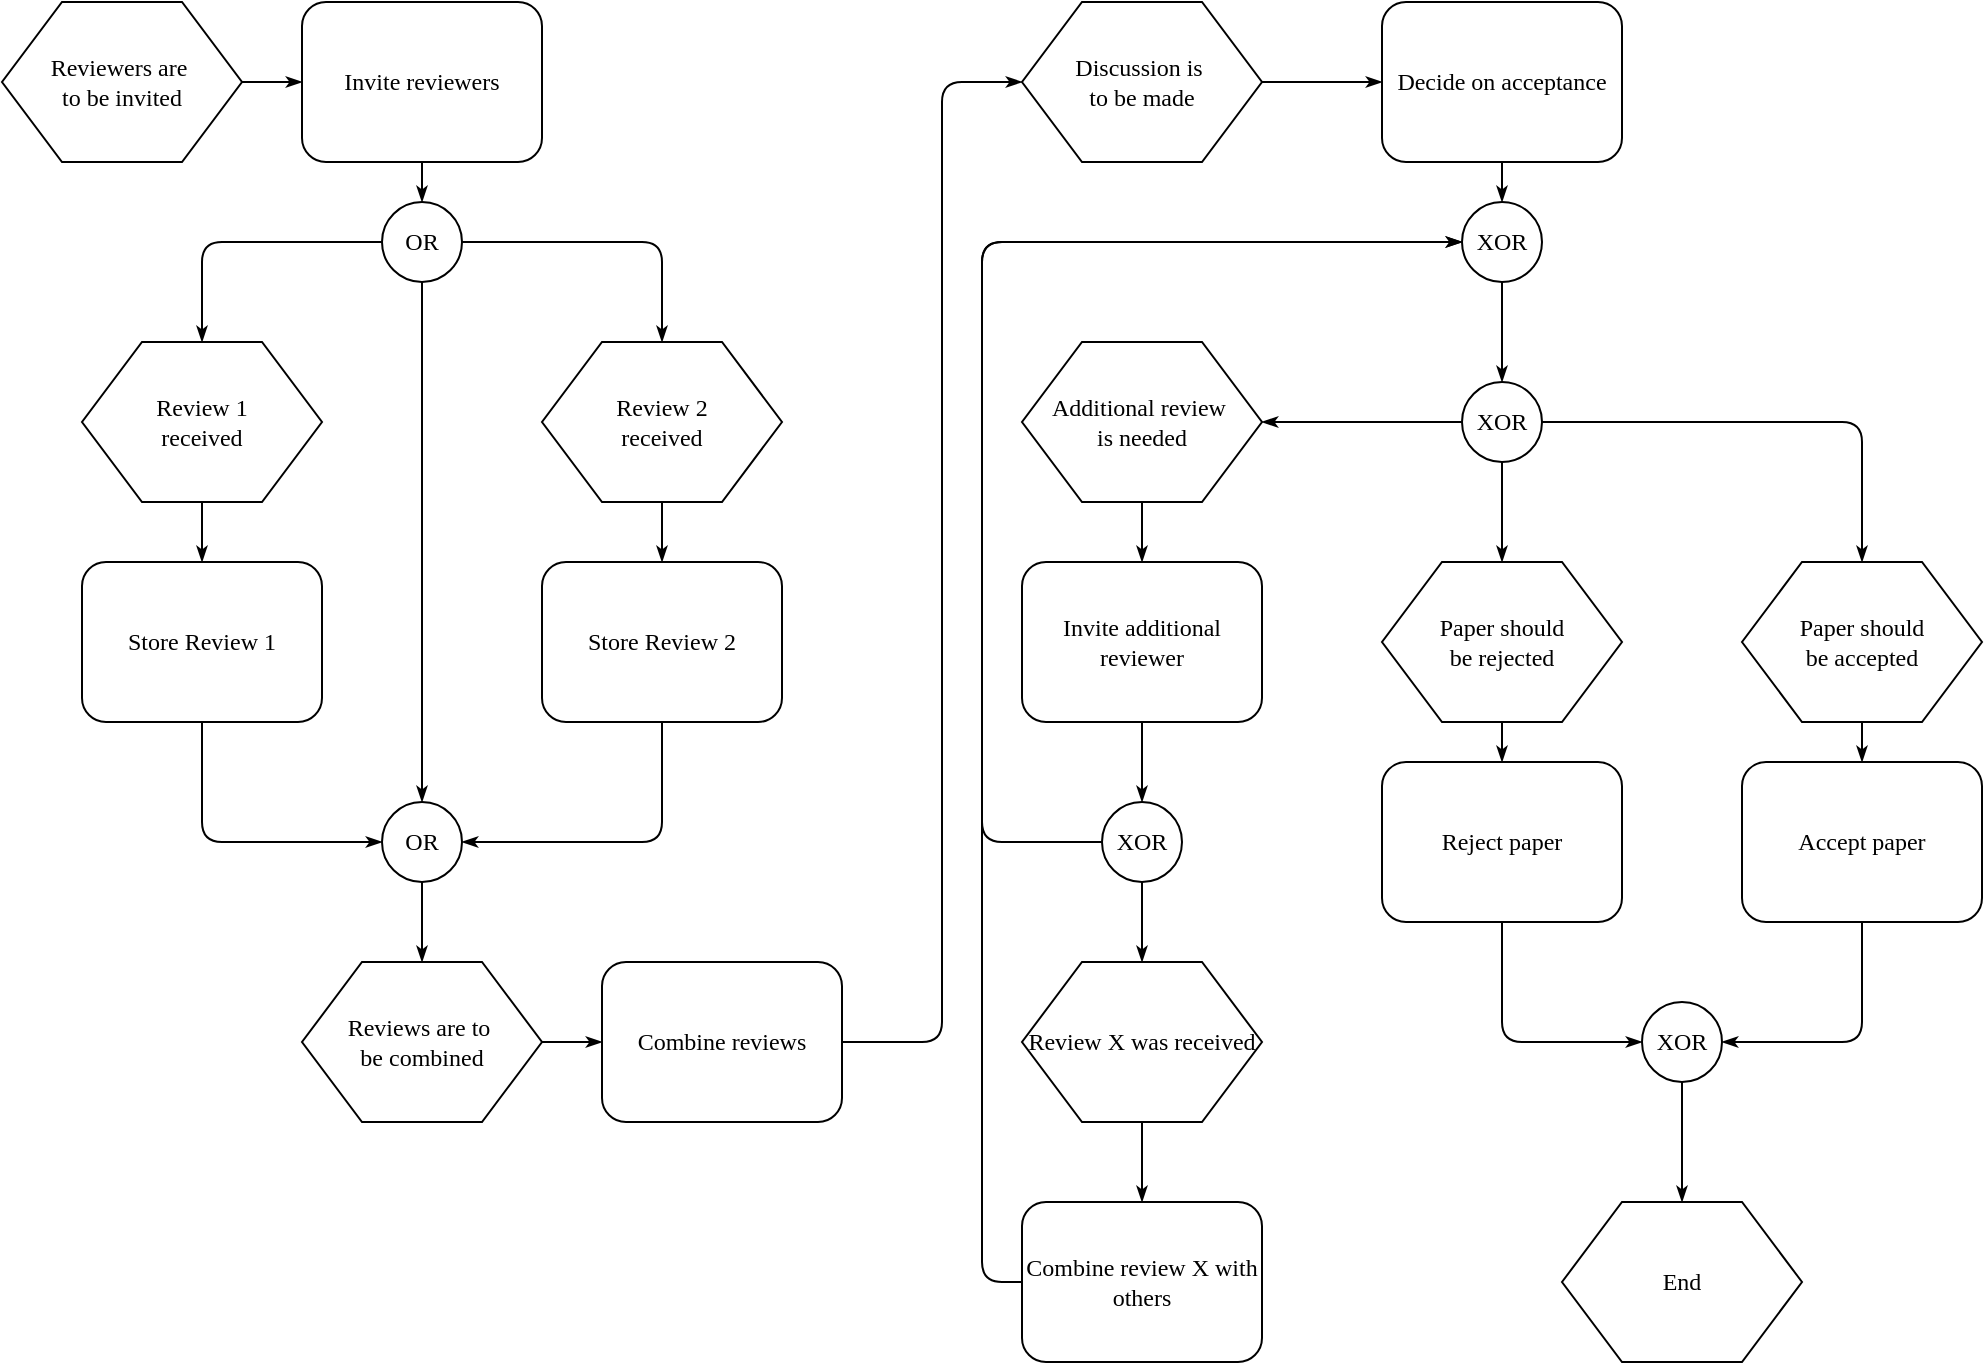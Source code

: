 <mxfile version="12.9.5" type="github" pages="4">
  <diagram name="Page-1" id="8ce9d11a-91a2-4d17-14d8-a56ed91bf033">
    <mxGraphModel dx="1182" dy="732" grid="1" gridSize="10" guides="1" tooltips="1" connect="1" arrows="1" fold="1" page="1" pageScale="1" pageWidth="1100" pageHeight="850" background="#ffffff" math="0" shadow="0">
      <root>
        <mxCell id="0" />
        <mxCell id="1" parent="0" />
        <mxCell id="17ea667e15c223fc-28" style="edgeStyle=orthogonalEdgeStyle;rounded=1;html=1;labelBackgroundColor=none;startArrow=none;startFill=0;startSize=5;endArrow=classicThin;endFill=1;endSize=5;jettySize=auto;orthogonalLoop=1;strokeWidth=1;fontFamily=Verdana;fontSize=8" parent="1" source="17ea667e15c223fc-1" target="17ea667e15c223fc-2" edge="1">
          <mxGeometry relative="1" as="geometry" />
        </mxCell>
        <mxCell id="17ea667e15c223fc-1" value="Reviewers are&amp;nbsp;&lt;div&gt;to&amp;nbsp;&lt;span&gt;be invited&lt;/span&gt;&lt;/div&gt;" style="shape=hexagon;perimeter=hexagonPerimeter;whiteSpace=wrap;html=1;rounded=0;shadow=0;labelBackgroundColor=none;strokeWidth=1;fontFamily=Verdana;fontSize=12;align=center;" parent="1" vertex="1">
          <mxGeometry x="30" y="60" width="120" height="80" as="geometry" />
        </mxCell>
        <mxCell id="17ea667e15c223fc-29" style="edgeStyle=orthogonalEdgeStyle;rounded=1;html=1;labelBackgroundColor=none;startArrow=none;startFill=0;startSize=5;endArrow=classicThin;endFill=1;endSize=5;jettySize=auto;orthogonalLoop=1;strokeWidth=1;fontFamily=Verdana;fontSize=8" parent="1" source="17ea667e15c223fc-2" target="17ea667e15c223fc-3" edge="1">
          <mxGeometry relative="1" as="geometry" />
        </mxCell>
        <mxCell id="17ea667e15c223fc-2" value="Invite reviewers" style="rounded=1;whiteSpace=wrap;html=1;shadow=0;labelBackgroundColor=none;strokeWidth=1;fontFamily=Verdana;fontSize=12;align=center;" parent="1" vertex="1">
          <mxGeometry x="180" y="60" width="120" height="80" as="geometry" />
        </mxCell>
        <mxCell id="17ea667e15c223fc-30" style="edgeStyle=orthogonalEdgeStyle;rounded=1;html=1;labelBackgroundColor=none;startArrow=none;startFill=0;startSize=5;endArrow=classicThin;endFill=1;endSize=5;jettySize=auto;orthogonalLoop=1;strokeWidth=1;fontFamily=Verdana;fontSize=8" parent="1" source="17ea667e15c223fc-3" target="17ea667e15c223fc-5" edge="1">
          <mxGeometry relative="1" as="geometry" />
        </mxCell>
        <mxCell id="17ea667e15c223fc-31" style="edgeStyle=orthogonalEdgeStyle;rounded=1;html=1;labelBackgroundColor=none;startArrow=none;startFill=0;startSize=5;endArrow=classicThin;endFill=1;endSize=5;jettySize=auto;orthogonalLoop=1;strokeWidth=1;fontFamily=Verdana;fontSize=8" parent="1" source="17ea667e15c223fc-3" target="17ea667e15c223fc-4" edge="1">
          <mxGeometry relative="1" as="geometry" />
        </mxCell>
        <mxCell id="17ea667e15c223fc-60" style="edgeStyle=orthogonalEdgeStyle;rounded=1;html=1;labelBackgroundColor=none;startArrow=none;startFill=0;startSize=5;endArrow=classicThin;endFill=1;endSize=5;jettySize=auto;orthogonalLoop=1;strokeWidth=1;fontFamily=Verdana;fontSize=12" parent="1" source="17ea667e15c223fc-3" target="17ea667e15c223fc-10" edge="1">
          <mxGeometry relative="1" as="geometry" />
        </mxCell>
        <mxCell id="17ea667e15c223fc-3" value="OR" style="ellipse;whiteSpace=wrap;html=1;rounded=1;shadow=0;labelBackgroundColor=none;strokeWidth=1;fontFamily=Verdana;fontSize=12;align=center;" parent="1" vertex="1">
          <mxGeometry x="220" y="160" width="40" height="40" as="geometry" />
        </mxCell>
        <mxCell id="17ea667e15c223fc-39" style="edgeStyle=orthogonalEdgeStyle;rounded=1;html=1;labelBackgroundColor=none;startArrow=none;startFill=0;startSize=5;endArrow=classicThin;endFill=1;endSize=5;jettySize=auto;orthogonalLoop=1;strokeWidth=1;fontFamily=Verdana;fontSize=8" parent="1" source="17ea667e15c223fc-4" target="17ea667e15c223fc-7" edge="1">
          <mxGeometry relative="1" as="geometry" />
        </mxCell>
        <mxCell id="17ea667e15c223fc-4" value="Review 1&lt;div&gt;received&lt;/div&gt;" style="shape=hexagon;perimeter=hexagonPerimeter;whiteSpace=wrap;html=1;rounded=0;shadow=0;labelBackgroundColor=none;strokeWidth=1;fontFamily=Verdana;fontSize=12;align=center;" parent="1" vertex="1">
          <mxGeometry x="70" y="230" width="120" height="80" as="geometry" />
        </mxCell>
        <mxCell id="17ea667e15c223fc-36" style="edgeStyle=orthogonalEdgeStyle;rounded=1;html=1;labelBackgroundColor=none;startArrow=none;startFill=0;startSize=5;endArrow=classicThin;endFill=1;endSize=5;jettySize=auto;orthogonalLoop=1;strokeWidth=1;fontFamily=Verdana;fontSize=8" parent="1" source="17ea667e15c223fc-5" target="17ea667e15c223fc-8" edge="1">
          <mxGeometry relative="1" as="geometry" />
        </mxCell>
        <mxCell id="17ea667e15c223fc-5" value="Review 2&lt;div&gt;received&lt;/div&gt;" style="shape=hexagon;perimeter=hexagonPerimeter;whiteSpace=wrap;html=1;rounded=0;shadow=0;labelBackgroundColor=none;strokeWidth=1;fontFamily=Verdana;fontSize=12;align=center;" parent="1" vertex="1">
          <mxGeometry x="300" y="230" width="120" height="80" as="geometry" />
        </mxCell>
        <mxCell id="17ea667e15c223fc-38" style="edgeStyle=orthogonalEdgeStyle;rounded=1;html=1;labelBackgroundColor=none;startArrow=none;startFill=0;startSize=5;endArrow=classicThin;endFill=1;endSize=5;jettySize=auto;orthogonalLoop=1;strokeWidth=1;fontFamily=Verdana;fontSize=8" parent="1" source="17ea667e15c223fc-7" target="17ea667e15c223fc-10" edge="1">
          <mxGeometry relative="1" as="geometry">
            <Array as="points">
              <mxPoint x="130" y="480" />
            </Array>
          </mxGeometry>
        </mxCell>
        <mxCell id="17ea667e15c223fc-7" value="Store Review 1" style="rounded=1;whiteSpace=wrap;html=1;shadow=0;labelBackgroundColor=none;strokeWidth=1;fontFamily=Verdana;fontSize=12;align=center;" parent="1" vertex="1">
          <mxGeometry x="70" y="340" width="120" height="80" as="geometry" />
        </mxCell>
        <mxCell id="17ea667e15c223fc-37" style="edgeStyle=orthogonalEdgeStyle;rounded=1;html=1;labelBackgroundColor=none;startArrow=none;startFill=0;startSize=5;endArrow=classicThin;endFill=1;endSize=5;jettySize=auto;orthogonalLoop=1;strokeWidth=1;fontFamily=Verdana;fontSize=8" parent="1" source="17ea667e15c223fc-8" target="17ea667e15c223fc-10" edge="1">
          <mxGeometry relative="1" as="geometry">
            <Array as="points">
              <mxPoint x="360" y="480" />
            </Array>
          </mxGeometry>
        </mxCell>
        <mxCell id="17ea667e15c223fc-8" value="Store Review 2" style="rounded=1;whiteSpace=wrap;html=1;shadow=0;labelBackgroundColor=none;strokeWidth=1;fontFamily=Verdana;fontSize=12;align=center;" parent="1" vertex="1">
          <mxGeometry x="300" y="340" width="120" height="80" as="geometry" />
        </mxCell>
        <mxCell id="17ea667e15c223fc-40" style="edgeStyle=orthogonalEdgeStyle;rounded=1;html=1;labelBackgroundColor=none;startArrow=none;startFill=0;startSize=5;endArrow=classicThin;endFill=1;endSize=5;jettySize=auto;orthogonalLoop=1;strokeWidth=1;fontFamily=Verdana;fontSize=8" parent="1" source="17ea667e15c223fc-10" target="17ea667e15c223fc-11" edge="1">
          <mxGeometry relative="1" as="geometry" />
        </mxCell>
        <mxCell id="17ea667e15c223fc-10" value="OR" style="ellipse;whiteSpace=wrap;html=1;rounded=1;shadow=0;labelBackgroundColor=none;strokeWidth=1;fontFamily=Verdana;fontSize=12;align=center;" parent="1" vertex="1">
          <mxGeometry x="220" y="460" width="40" height="40" as="geometry" />
        </mxCell>
        <mxCell id="17ea667e15c223fc-41" style="edgeStyle=orthogonalEdgeStyle;rounded=1;html=1;labelBackgroundColor=none;startArrow=none;startFill=0;startSize=5;endArrow=classicThin;endFill=1;endSize=5;jettySize=auto;orthogonalLoop=1;strokeWidth=1;fontFamily=Verdana;fontSize=8" parent="1" source="17ea667e15c223fc-11" target="17ea667e15c223fc-12" edge="1">
          <mxGeometry relative="1" as="geometry" />
        </mxCell>
        <mxCell id="17ea667e15c223fc-11" value="Reviews are to&amp;nbsp;&lt;div&gt;be combined&lt;/div&gt;" style="shape=hexagon;perimeter=hexagonPerimeter;whiteSpace=wrap;html=1;rounded=0;shadow=0;labelBackgroundColor=none;strokeWidth=1;fontFamily=Verdana;fontSize=12;align=center;" parent="1" vertex="1">
          <mxGeometry x="180" y="540" width="120" height="80" as="geometry" />
        </mxCell>
        <mxCell id="17ea667e15c223fc-42" style="edgeStyle=orthogonalEdgeStyle;rounded=1;html=1;labelBackgroundColor=none;startArrow=none;startFill=0;startSize=5;endArrow=classicThin;endFill=1;endSize=5;jettySize=auto;orthogonalLoop=1;strokeWidth=1;fontFamily=Verdana;fontSize=8" parent="1" source="17ea667e15c223fc-12" target="17ea667e15c223fc-13" edge="1">
          <mxGeometry relative="1" as="geometry">
            <Array as="points">
              <mxPoint x="500" y="580" />
              <mxPoint x="500" y="100" />
            </Array>
          </mxGeometry>
        </mxCell>
        <mxCell id="17ea667e15c223fc-12" value="Combine reviews" style="rounded=1;whiteSpace=wrap;html=1;shadow=0;labelBackgroundColor=none;strokeWidth=1;fontFamily=Verdana;fontSize=12;align=center;" parent="1" vertex="1">
          <mxGeometry x="330" y="540" width="120" height="80" as="geometry" />
        </mxCell>
        <mxCell id="17ea667e15c223fc-43" style="edgeStyle=orthogonalEdgeStyle;rounded=1;html=1;labelBackgroundColor=none;startArrow=none;startFill=0;startSize=5;endArrow=classicThin;endFill=1;endSize=5;jettySize=auto;orthogonalLoop=1;strokeWidth=1;fontFamily=Verdana;fontSize=8" parent="1" source="17ea667e15c223fc-13" target="17ea667e15c223fc-14" edge="1">
          <mxGeometry relative="1" as="geometry" />
        </mxCell>
        <mxCell id="17ea667e15c223fc-13" value="Discussion is&amp;nbsp;&lt;div&gt;to be made&lt;/div&gt;" style="shape=hexagon;perimeter=hexagonPerimeter;whiteSpace=wrap;html=1;rounded=0;shadow=0;labelBackgroundColor=none;strokeWidth=1;fontFamily=Verdana;fontSize=12;align=center;" parent="1" vertex="1">
          <mxGeometry x="540" y="60" width="120" height="80" as="geometry" />
        </mxCell>
        <mxCell id="17ea667e15c223fc-44" style="edgeStyle=orthogonalEdgeStyle;rounded=1;html=1;labelBackgroundColor=none;startArrow=none;startFill=0;startSize=5;endArrow=classicThin;endFill=1;endSize=5;jettySize=auto;orthogonalLoop=1;strokeWidth=1;fontFamily=Verdana;fontSize=8" parent="1" source="17ea667e15c223fc-14" target="17ea667e15c223fc-15" edge="1">
          <mxGeometry relative="1" as="geometry" />
        </mxCell>
        <mxCell id="17ea667e15c223fc-14" value="Decide on acceptance" style="rounded=1;whiteSpace=wrap;html=1;shadow=0;labelBackgroundColor=none;strokeWidth=1;fontFamily=Verdana;fontSize=12;align=center;" parent="1" vertex="1">
          <mxGeometry x="720" y="60" width="120" height="80" as="geometry" />
        </mxCell>
        <mxCell id="17ea667e15c223fc-45" style="edgeStyle=orthogonalEdgeStyle;rounded=1;html=1;labelBackgroundColor=none;startArrow=none;startFill=0;startSize=5;endArrow=classicThin;endFill=1;endSize=5;jettySize=auto;orthogonalLoop=1;strokeColor=#000000;strokeWidth=1;fontFamily=Verdana;fontSize=8;fontColor=#000000;" parent="1" source="17ea667e15c223fc-15" target="17ea667e15c223fc-17" edge="1">
          <mxGeometry relative="1" as="geometry" />
        </mxCell>
        <mxCell id="17ea667e15c223fc-15" value="XOR" style="ellipse;whiteSpace=wrap;html=1;rounded=1;shadow=0;labelBackgroundColor=none;strokeWidth=1;fontFamily=Verdana;fontSize=12;align=center;" parent="1" vertex="1">
          <mxGeometry x="760" y="160" width="40" height="40" as="geometry" />
        </mxCell>
        <mxCell id="17ea667e15c223fc-54" style="edgeStyle=orthogonalEdgeStyle;rounded=1;html=1;labelBackgroundColor=none;startArrow=none;startFill=0;startSize=5;endArrow=classicThin;endFill=1;endSize=5;jettySize=auto;orthogonalLoop=1;strokeWidth=1;fontFamily=Verdana;fontSize=8" parent="1" source="17ea667e15c223fc-16" target="17ea667e15c223fc-18" edge="1">
          <mxGeometry relative="1" as="geometry" />
        </mxCell>
        <mxCell id="17ea667e15c223fc-16" value="Additional review&amp;nbsp;&lt;div&gt;is needed&lt;/div&gt;" style="shape=hexagon;perimeter=hexagonPerimeter;whiteSpace=wrap;html=1;rounded=0;shadow=0;labelBackgroundColor=none;strokeWidth=1;fontFamily=Verdana;fontSize=12;align=center;" parent="1" vertex="1">
          <mxGeometry x="540" y="230" width="120" height="80" as="geometry" />
        </mxCell>
        <mxCell id="17ea667e15c223fc-46" style="edgeStyle=orthogonalEdgeStyle;rounded=1;html=1;labelBackgroundColor=none;startArrow=none;startFill=0;startSize=5;endArrow=classicThin;endFill=1;endSize=5;jettySize=auto;orthogonalLoop=1;strokeColor=#000000;strokeWidth=1;fontFamily=Verdana;fontSize=8;fontColor=#000000;" parent="1" source="17ea667e15c223fc-17" target="17ea667e15c223fc-19" edge="1">
          <mxGeometry relative="1" as="geometry" />
        </mxCell>
        <mxCell id="17ea667e15c223fc-49" style="edgeStyle=orthogonalEdgeStyle;rounded=1;html=1;labelBackgroundColor=none;startArrow=none;startFill=0;startSize=5;endArrow=classicThin;endFill=1;endSize=5;jettySize=auto;orthogonalLoop=1;strokeColor=#000000;strokeWidth=1;fontFamily=Verdana;fontSize=8;fontColor=#000000;" parent="1" source="17ea667e15c223fc-17" target="17ea667e15c223fc-20" edge="1">
          <mxGeometry relative="1" as="geometry" />
        </mxCell>
        <mxCell id="17ea667e15c223fc-53" style="edgeStyle=orthogonalEdgeStyle;rounded=1;html=1;labelBackgroundColor=none;startArrow=none;startFill=0;startSize=5;endArrow=classicThin;endFill=1;endSize=5;jettySize=auto;orthogonalLoop=1;strokeColor=#000000;strokeWidth=1;fontFamily=Verdana;fontSize=8;fontColor=#000000;" parent="1" source="17ea667e15c223fc-17" target="17ea667e15c223fc-16" edge="1">
          <mxGeometry relative="1" as="geometry" />
        </mxCell>
        <mxCell id="17ea667e15c223fc-17" value="XOR" style="ellipse;whiteSpace=wrap;html=1;rounded=1;shadow=0;labelBackgroundColor=none;strokeWidth=1;fontFamily=Verdana;fontSize=12;align=center;" parent="1" vertex="1">
          <mxGeometry x="760" y="250" width="40" height="40" as="geometry" />
        </mxCell>
        <mxCell id="17ea667e15c223fc-55" style="edgeStyle=orthogonalEdgeStyle;rounded=1;html=1;labelBackgroundColor=none;startArrow=none;startFill=0;startSize=5;endArrow=classicThin;endFill=1;endSize=5;jettySize=auto;orthogonalLoop=1;strokeWidth=1;fontFamily=Verdana;fontSize=8" parent="1" source="17ea667e15c223fc-18" target="17ea667e15c223fc-21" edge="1">
          <mxGeometry relative="1" as="geometry" />
        </mxCell>
        <mxCell id="17ea667e15c223fc-18" value="Invite additional reviewer" style="rounded=1;whiteSpace=wrap;html=1;shadow=0;labelBackgroundColor=none;strokeWidth=1;fontFamily=Verdana;fontSize=12;align=center;" parent="1" vertex="1">
          <mxGeometry x="540" y="340" width="120" height="80" as="geometry" />
        </mxCell>
        <mxCell id="17ea667e15c223fc-47" style="edgeStyle=orthogonalEdgeStyle;rounded=1;html=1;labelBackgroundColor=none;startArrow=none;startFill=0;startSize=5;endArrow=classicThin;endFill=1;endSize=5;jettySize=auto;orthogonalLoop=1;strokeWidth=1;fontFamily=Verdana;fontSize=8" parent="1" source="17ea667e15c223fc-19" target="17ea667e15c223fc-22" edge="1">
          <mxGeometry relative="1" as="geometry" />
        </mxCell>
        <mxCell id="17ea667e15c223fc-19" value="Paper should&lt;div&gt;be rejected&lt;/div&gt;" style="shape=hexagon;perimeter=hexagonPerimeter;whiteSpace=wrap;html=1;rounded=0;shadow=0;labelBackgroundColor=none;strokeWidth=1;fontFamily=Verdana;fontSize=12;align=center;" parent="1" vertex="1">
          <mxGeometry x="720" y="340" width="120" height="80" as="geometry" />
        </mxCell>
        <mxCell id="17ea667e15c223fc-50" style="edgeStyle=orthogonalEdgeStyle;rounded=1;html=1;labelBackgroundColor=none;startArrow=none;startFill=0;startSize=5;endArrow=classicThin;endFill=1;endSize=5;jettySize=auto;orthogonalLoop=1;strokeWidth=1;fontFamily=Verdana;fontSize=8" parent="1" source="17ea667e15c223fc-20" target="17ea667e15c223fc-23" edge="1">
          <mxGeometry relative="1" as="geometry" />
        </mxCell>
        <mxCell id="17ea667e15c223fc-20" value="Paper should&lt;div&gt;be accepted&lt;/div&gt;" style="shape=hexagon;perimeter=hexagonPerimeter;whiteSpace=wrap;html=1;rounded=0;shadow=0;labelBackgroundColor=none;strokeWidth=1;fontFamily=Verdana;fontSize=12;align=center;" parent="1" vertex="1">
          <mxGeometry x="900" y="340" width="120" height="80" as="geometry" />
        </mxCell>
        <mxCell id="17ea667e15c223fc-56" style="edgeStyle=orthogonalEdgeStyle;rounded=1;html=1;labelBackgroundColor=none;startArrow=none;startFill=0;startSize=5;endArrow=classicThin;endFill=1;endSize=5;jettySize=auto;orthogonalLoop=1;strokeWidth=1;fontFamily=Verdana;fontSize=8" parent="1" source="17ea667e15c223fc-21" target="17ea667e15c223fc-24" edge="1">
          <mxGeometry relative="1" as="geometry" />
        </mxCell>
        <mxCell id="17ea667e15c223fc-58" style="edgeStyle=orthogonalEdgeStyle;rounded=1;html=1;labelBackgroundColor=none;startArrow=none;startFill=0;startSize=5;endArrow=classicThin;endFill=1;endSize=5;jettySize=auto;orthogonalLoop=1;strokeWidth=1;fontFamily=Verdana;fontSize=8" parent="1" source="17ea667e15c223fc-21" target="17ea667e15c223fc-15" edge="1">
          <mxGeometry relative="1" as="geometry">
            <Array as="points">
              <mxPoint x="520" y="480" />
              <mxPoint x="520" y="180" />
            </Array>
          </mxGeometry>
        </mxCell>
        <mxCell id="17ea667e15c223fc-21" value="XOR" style="ellipse;whiteSpace=wrap;html=1;rounded=1;shadow=0;labelBackgroundColor=none;strokeWidth=1;fontFamily=Verdana;fontSize=12;align=center;" parent="1" vertex="1">
          <mxGeometry x="580" y="460" width="40" height="40" as="geometry" />
        </mxCell>
        <mxCell id="17ea667e15c223fc-48" style="edgeStyle=orthogonalEdgeStyle;rounded=1;html=1;labelBackgroundColor=none;startArrow=none;startFill=0;startSize=5;endArrow=classicThin;endFill=1;endSize=5;jettySize=auto;orthogonalLoop=1;strokeWidth=1;fontFamily=Verdana;fontSize=8" parent="1" source="17ea667e15c223fc-22" target="17ea667e15c223fc-25" edge="1">
          <mxGeometry relative="1" as="geometry">
            <Array as="points">
              <mxPoint x="780" y="580" />
            </Array>
          </mxGeometry>
        </mxCell>
        <mxCell id="17ea667e15c223fc-22" value="Reject paper" style="rounded=1;whiteSpace=wrap;html=1;shadow=0;labelBackgroundColor=none;strokeWidth=1;fontFamily=Verdana;fontSize=12;align=center;" parent="1" vertex="1">
          <mxGeometry x="720" y="440" width="120" height="80" as="geometry" />
        </mxCell>
        <mxCell id="17ea667e15c223fc-51" style="edgeStyle=orthogonalEdgeStyle;rounded=1;html=1;labelBackgroundColor=none;startArrow=none;startFill=0;startSize=5;endArrow=classicThin;endFill=1;endSize=5;jettySize=auto;orthogonalLoop=1;strokeWidth=1;fontFamily=Verdana;fontSize=8" parent="1" source="17ea667e15c223fc-23" target="17ea667e15c223fc-25" edge="1">
          <mxGeometry relative="1" as="geometry">
            <Array as="points">
              <mxPoint x="960" y="580" />
            </Array>
          </mxGeometry>
        </mxCell>
        <mxCell id="17ea667e15c223fc-23" value="Accept paper" style="rounded=1;whiteSpace=wrap;html=1;shadow=0;labelBackgroundColor=none;strokeWidth=1;fontFamily=Verdana;fontSize=12;align=center;" parent="1" vertex="1">
          <mxGeometry x="900" y="440" width="120" height="80" as="geometry" />
        </mxCell>
        <mxCell id="17ea667e15c223fc-57" style="edgeStyle=orthogonalEdgeStyle;rounded=1;html=1;labelBackgroundColor=none;startArrow=none;startFill=0;startSize=5;endArrow=classicThin;endFill=1;endSize=5;jettySize=auto;orthogonalLoop=1;strokeWidth=1;fontFamily=Verdana;fontSize=8" parent="1" source="17ea667e15c223fc-24" target="17ea667e15c223fc-27" edge="1">
          <mxGeometry relative="1" as="geometry" />
        </mxCell>
        <mxCell id="17ea667e15c223fc-24" value="Review X was received" style="shape=hexagon;perimeter=hexagonPerimeter;whiteSpace=wrap;html=1;rounded=0;shadow=0;labelBackgroundColor=none;strokeWidth=1;fontFamily=Verdana;fontSize=12;align=center;" parent="1" vertex="1">
          <mxGeometry x="540" y="540" width="120" height="80" as="geometry" />
        </mxCell>
        <mxCell id="17ea667e15c223fc-52" style="edgeStyle=orthogonalEdgeStyle;rounded=1;html=1;labelBackgroundColor=none;startArrow=none;startFill=0;startSize=5;endArrow=classicThin;endFill=1;endSize=5;jettySize=auto;orthogonalLoop=1;strokeWidth=1;fontFamily=Verdana;fontSize=8" parent="1" source="17ea667e15c223fc-25" target="17ea667e15c223fc-26" edge="1">
          <mxGeometry relative="1" as="geometry" />
        </mxCell>
        <mxCell id="17ea667e15c223fc-25" value="XOR" style="ellipse;whiteSpace=wrap;html=1;rounded=1;shadow=0;labelBackgroundColor=none;strokeWidth=1;fontFamily=Verdana;fontSize=12;align=center;" parent="1" vertex="1">
          <mxGeometry x="850" y="560" width="40" height="40" as="geometry" />
        </mxCell>
        <mxCell id="17ea667e15c223fc-26" value="End" style="shape=hexagon;perimeter=hexagonPerimeter;whiteSpace=wrap;html=1;rounded=0;shadow=0;labelBackgroundColor=none;strokeWidth=1;fontFamily=Verdana;fontSize=12;align=center;" parent="1" vertex="1">
          <mxGeometry x="810" y="660" width="120" height="80" as="geometry" />
        </mxCell>
        <mxCell id="17ea667e15c223fc-59" style="edgeStyle=orthogonalEdgeStyle;rounded=1;html=1;labelBackgroundColor=none;startArrow=none;startFill=0;startSize=5;endArrow=classicThin;endFill=1;endSize=5;jettySize=auto;orthogonalLoop=1;sstrokeWidth=1;fontFamily=Verdana;fontSize=8" parent="1" source="17ea667e15c223fc-27" target="17ea667e15c223fc-15" edge="1">
          <mxGeometry relative="1" as="geometry">
            <Array as="points">
              <mxPoint x="520" y="700" />
              <mxPoint x="520" y="180" />
            </Array>
          </mxGeometry>
        </mxCell>
        <mxCell id="17ea667e15c223fc-27" value="Combine review X with others" style="rounded=1;whiteSpace=wrap;html=1;shadow=0;labelBackgroundColor=none;strokeWidth=1;fontFamily=Verdana;fontSize=12;align=center;" parent="1" vertex="1">
          <mxGeometry x="540" y="660" width="120" height="80" as="geometry" />
        </mxCell>
      </root>
    </mxGraphModel>
  </diagram>
  <diagram id="lkuw8HHNza4a4SRVX_0r" name="Page-2">
    <mxGraphModel dx="1182" dy="732" grid="1" gridSize="10" guides="1" tooltips="1" connect="1" arrows="1" fold="1" page="1" pageScale="1" pageWidth="850" pageHeight="1100" math="0" shadow="0">
      <root>
        <mxCell id="m643HSzrrC8pGd6CR_CI-0" />
        <mxCell id="m643HSzrrC8pGd6CR_CI-1" parent="m643HSzrrC8pGd6CR_CI-0" />
        <mxCell id="m643HSzrrC8pGd6CR_CI-7" style="edgeStyle=orthogonalEdgeStyle;rounded=0;orthogonalLoop=1;jettySize=auto;html=1;entryX=0.5;entryY=0;entryDx=0;entryDy=0;" parent="m643HSzrrC8pGd6CR_CI-1" source="m643HSzrrC8pGd6CR_CI-2" target="m643HSzrrC8pGd6CR_CI-5" edge="1">
          <mxGeometry relative="1" as="geometry" />
        </mxCell>
        <mxCell id="m643HSzrrC8pGd6CR_CI-2" value="开始" style="strokeWidth=2;html=1;shape=mxgraph.flowchart.start_1;whiteSpace=wrap;" parent="m643HSzrrC8pGd6CR_CI-1" vertex="1">
          <mxGeometry x="250" y="30" width="100" height="60" as="geometry" />
        </mxCell>
        <mxCell id="m643HSzrrC8pGd6CR_CI-9" style="edgeStyle=orthogonalEdgeStyle;rounded=0;orthogonalLoop=1;jettySize=auto;html=1;entryX=0;entryY=0.5;entryDx=0;entryDy=0;" parent="m643HSzrrC8pGd6CR_CI-1" source="m643HSzrrC8pGd6CR_CI-5" target="m643HSzrrC8pGd6CR_CI-8" edge="1">
          <mxGeometry relative="1" as="geometry" />
        </mxCell>
        <mxCell id="m643HSzrrC8pGd6CR_CI-18" style="edgeStyle=orthogonalEdgeStyle;rounded=0;orthogonalLoop=1;jettySize=auto;html=1;entryX=0.5;entryY=0;entryDx=0;entryDy=0;" parent="m643HSzrrC8pGd6CR_CI-1" source="m643HSzrrC8pGd6CR_CI-5" target="m643HSzrrC8pGd6CR_CI-10" edge="1">
          <mxGeometry relative="1" as="geometry" />
        </mxCell>
        <mxCell id="m643HSzrrC8pGd6CR_CI-5" value="1.编译" style="rounded=1;whiteSpace=wrap;html=1;absoluteArcSize=1;arcSize=14;strokeWidth=2;align=center;" parent="m643HSzrrC8pGd6CR_CI-1" vertex="1">
          <mxGeometry x="250" y="130" width="100" height="60" as="geometry" />
        </mxCell>
        <mxCell id="m643HSzrrC8pGd6CR_CI-8" value="可执行程序&lt;br&gt;库文件" style="shape=parallelogram;html=1;strokeWidth=2;perimeter=parallelogramPerimeter;whiteSpace=wrap;rounded=1;arcSize=12;size=0.23;align=center;" parent="m643HSzrrC8pGd6CR_CI-1" vertex="1">
          <mxGeometry x="430" y="130" width="100" height="60" as="geometry" />
        </mxCell>
        <mxCell id="m643HSzrrC8pGd6CR_CI-19" style="edgeStyle=orthogonalEdgeStyle;rounded=0;orthogonalLoop=1;jettySize=auto;html=1;" parent="m643HSzrrC8pGd6CR_CI-1" source="m643HSzrrC8pGd6CR_CI-10" target="m643HSzrrC8pGd6CR_CI-11" edge="1">
          <mxGeometry relative="1" as="geometry" />
        </mxCell>
        <mxCell id="m643HSzrrC8pGd6CR_CI-10" value="2.安装" style="rounded=1;whiteSpace=wrap;html=1;absoluteArcSize=1;arcSize=14;strokeWidth=2;align=center;" parent="m643HSzrrC8pGd6CR_CI-1" vertex="1">
          <mxGeometry x="250" y="220" width="100" height="60" as="geometry" />
        </mxCell>
        <mxCell id="m643HSzrrC8pGd6CR_CI-12" style="edgeStyle=orthogonalEdgeStyle;rounded=0;orthogonalLoop=1;jettySize=auto;html=1;entryX=0;entryY=0.5;entryDx=0;entryDy=0;" parent="m643HSzrrC8pGd6CR_CI-1" source="m643HSzrrC8pGd6CR_CI-11" target="m643HSzrrC8pGd6CR_CI-13" edge="1">
          <mxGeometry relative="1" as="geometry">
            <mxPoint x="380" y="340" as="targetPoint" />
          </mxGeometry>
        </mxCell>
        <mxCell id="m643HSzrrC8pGd6CR_CI-20" style="edgeStyle=orthogonalEdgeStyle;rounded=0;orthogonalLoop=1;jettySize=auto;html=1;exitX=0.5;exitY=1;exitDx=0;exitDy=0;entryX=0.5;entryY=0;entryDx=0;entryDy=0;" parent="m643HSzrrC8pGd6CR_CI-1" source="m643HSzrrC8pGd6CR_CI-11" target="m643HSzrrC8pGd6CR_CI-14" edge="1">
          <mxGeometry relative="1" as="geometry" />
        </mxCell>
        <mxCell id="m643HSzrrC8pGd6CR_CI-11" value="3.执行测试" style="rounded=1;whiteSpace=wrap;html=1;absoluteArcSize=1;arcSize=14;strokeWidth=2;align=center;" parent="m643HSzrrC8pGd6CR_CI-1" vertex="1">
          <mxGeometry x="250" y="310" width="100" height="60" as="geometry" />
        </mxCell>
        <mxCell id="m643HSzrrC8pGd6CR_CI-13" value="&amp;nbsp; &amp;nbsp; &amp;nbsp;log文件" style="shape=parallelogram;html=1;strokeWidth=2;perimeter=parallelogramPerimeter;whiteSpace=wrap;rounded=1;arcSize=12;size=0.23;align=left;" parent="m643HSzrrC8pGd6CR_CI-1" vertex="1">
          <mxGeometry x="410" y="310" width="100" height="60" as="geometry" />
        </mxCell>
        <mxCell id="m643HSzrrC8pGd6CR_CI-16" style="edgeStyle=orthogonalEdgeStyle;rounded=0;orthogonalLoop=1;jettySize=auto;html=1;entryX=0;entryY=0.5;entryDx=0;entryDy=0;entryPerimeter=0;" parent="m643HSzrrC8pGd6CR_CI-1" source="m643HSzrrC8pGd6CR_CI-14" target="m643HSzrrC8pGd6CR_CI-15" edge="1">
          <mxGeometry relative="1" as="geometry" />
        </mxCell>
        <mxCell id="m643HSzrrC8pGd6CR_CI-27" style="edgeStyle=orthogonalEdgeStyle;rounded=0;orthogonalLoop=1;jettySize=auto;html=1;entryX=0.5;entryY=0;entryDx=0;entryDy=0;entryPerimeter=0;" parent="m643HSzrrC8pGd6CR_CI-1" source="m643HSzrrC8pGd6CR_CI-14" target="m643HSzrrC8pGd6CR_CI-26" edge="1">
          <mxGeometry relative="1" as="geometry" />
        </mxCell>
        <mxCell id="m643HSzrrC8pGd6CR_CI-14" value="4.提取数据" style="rounded=1;whiteSpace=wrap;html=1;absoluteArcSize=1;arcSize=14;strokeWidth=2;align=center;" parent="m643HSzrrC8pGd6CR_CI-1" vertex="1">
          <mxGeometry x="250" y="410" width="100" height="60" as="geometry" />
        </mxCell>
        <mxCell id="m643HSzrrC8pGd6CR_CI-15" value="Excel报表" style="strokeWidth=2;html=1;shape=mxgraph.flowchart.document2;whiteSpace=wrap;size=0.25;align=center;" parent="m643HSzrrC8pGd6CR_CI-1" vertex="1">
          <mxGeometry x="400" y="410" width="100" height="60" as="geometry" />
        </mxCell>
        <mxCell id="m643HSzrrC8pGd6CR_CI-24" style="edgeStyle=orthogonalEdgeStyle;rounded=0;orthogonalLoop=1;jettySize=auto;html=1;entryX=0;entryY=0.5;entryDx=0;entryDy=0;" parent="m643HSzrrC8pGd6CR_CI-1" source="m643HSzrrC8pGd6CR_CI-22" target="m643HSzrrC8pGd6CR_CI-11" edge="1">
          <mxGeometry relative="1" as="geometry" />
        </mxCell>
        <mxCell id="m643HSzrrC8pGd6CR_CI-22" value="generate_log.sh" style="html=1;strokeWidth=2;shape=manualInput;whiteSpace=wrap;rounded=1;size=26;arcSize=11;align=center;" parent="m643HSzrrC8pGd6CR_CI-1" vertex="1">
          <mxGeometry x="70" y="315" width="130" height="50" as="geometry" />
        </mxCell>
        <mxCell id="m643HSzrrC8pGd6CR_CI-25" style="edgeStyle=orthogonalEdgeStyle;rounded=0;orthogonalLoop=1;jettySize=auto;html=1;entryX=0;entryY=0.5;entryDx=0;entryDy=0;" parent="m643HSzrrC8pGd6CR_CI-1" source="m643HSzrrC8pGd6CR_CI-23" target="m643HSzrrC8pGd6CR_CI-14" edge="1">
          <mxGeometry relative="1" as="geometry" />
        </mxCell>
        <mxCell id="m643HSzrrC8pGd6CR_CI-23" value="parse.py xxx.log" style="html=1;strokeWidth=2;shape=manualInput;whiteSpace=wrap;rounded=1;size=26;arcSize=11;align=center;" parent="m643HSzrrC8pGd6CR_CI-1" vertex="1">
          <mxGeometry x="70" y="415" width="130" height="50" as="geometry" />
        </mxCell>
        <mxCell id="m643HSzrrC8pGd6CR_CI-26" value="结束" style="strokeWidth=2;html=1;shape=mxgraph.flowchart.terminator;whiteSpace=wrap;align=center;" parent="m643HSzrrC8pGd6CR_CI-1" vertex="1">
          <mxGeometry x="250" y="510" width="100" height="60" as="geometry" />
        </mxCell>
      </root>
    </mxGraphModel>
  </diagram>
  <diagram name="Copy of Page-2" id="LaRdBhOeWSICmaC31Kdw">
    <mxGraphModel dx="815" dy="1605" grid="1" gridSize="10" guides="1" tooltips="1" connect="1" arrows="1" fold="1" page="1" pageScale="1" pageWidth="850" pageHeight="1100" math="0" shadow="0">
      <root>
        <mxCell id="s-3qhyIjvEt8C-x1ugZq-0" />
        <mxCell id="s-3qhyIjvEt8C-x1ugZq-1" parent="s-3qhyIjvEt8C-x1ugZq-0" />
        <mxCell id="s-3qhyIjvEt8C-x1ugZq-67" style="edgeStyle=orthogonalEdgeStyle;rounded=0;orthogonalLoop=1;jettySize=auto;html=1;entryX=0.5;entryY=0;entryDx=0;entryDy=0;" edge="1" parent="s-3qhyIjvEt8C-x1ugZq-1" source="s-3qhyIjvEt8C-x1ugZq-3" target="s-3qhyIjvEt8C-x1ugZq-64">
          <mxGeometry relative="1" as="geometry" />
        </mxCell>
        <mxCell id="s-3qhyIjvEt8C-x1ugZq-3" value="start" style="strokeWidth=2;html=1;shape=mxgraph.flowchart.start_1;whiteSpace=wrap;" vertex="1" parent="s-3qhyIjvEt8C-x1ugZq-1">
          <mxGeometry x="250" y="-140" width="100" height="60" as="geometry" />
        </mxCell>
        <mxCell id="s-3qhyIjvEt8C-x1ugZq-5" style="edgeStyle=orthogonalEdgeStyle;rounded=0;orthogonalLoop=1;jettySize=auto;html=1;entryX=0.5;entryY=0;entryDx=0;entryDy=0;entryPerimeter=0;" edge="1" parent="s-3qhyIjvEt8C-x1ugZq-1" source="s-3qhyIjvEt8C-x1ugZq-6" target="s-3qhyIjvEt8C-x1ugZq-23">
          <mxGeometry relative="1" as="geometry">
            <mxPoint x="300" y="220" as="targetPoint" />
          </mxGeometry>
        </mxCell>
        <mxCell id="s-3qhyIjvEt8C-x1ugZq-6" value="send a request" style="rounded=1;whiteSpace=wrap;html=1;absoluteArcSize=1;arcSize=14;strokeWidth=2;align=center;" vertex="1" parent="s-3qhyIjvEt8C-x1ugZq-1">
          <mxGeometry x="250" y="110" width="100" height="60" as="geometry" />
        </mxCell>
        <mxCell id="s-3qhyIjvEt8C-x1ugZq-22" value="结束" style="strokeWidth=2;html=1;shape=mxgraph.flowchart.terminator;whiteSpace=wrap;align=center;" vertex="1" parent="s-3qhyIjvEt8C-x1ugZq-1">
          <mxGeometry x="250" y="780" width="100" height="60" as="geometry" />
        </mxCell>
        <mxCell id="s-3qhyIjvEt8C-x1ugZq-26" style="edgeStyle=orthogonalEdgeStyle;rounded=0;orthogonalLoop=1;jettySize=auto;html=1;exitX=0.5;exitY=1;exitDx=0;exitDy=0;exitPerimeter=0;entryX=0.5;entryY=0;entryDx=0;entryDy=0;" edge="1" parent="s-3qhyIjvEt8C-x1ugZq-1" source="s-3qhyIjvEt8C-x1ugZq-23" target="s-3qhyIjvEt8C-x1ugZq-25">
          <mxGeometry relative="1" as="geometry" />
        </mxCell>
        <mxCell id="s-3qhyIjvEt8C-x1ugZq-33" style="edgeStyle=orthogonalEdgeStyle;rounded=0;orthogonalLoop=1;jettySize=auto;html=1;entryX=0.5;entryY=0;entryDx=0;entryDy=0;" edge="1" parent="s-3qhyIjvEt8C-x1ugZq-1" source="s-3qhyIjvEt8C-x1ugZq-23" target="s-3qhyIjvEt8C-x1ugZq-32">
          <mxGeometry relative="1" as="geometry" />
        </mxCell>
        <mxCell id="s-3qhyIjvEt8C-x1ugZq-23" value="response OK？" style="strokeWidth=2;html=1;shape=mxgraph.flowchart.decision;whiteSpace=wrap;" vertex="1" parent="s-3qhyIjvEt8C-x1ugZq-1">
          <mxGeometry x="225" y="190" width="150" height="100" as="geometry" />
        </mxCell>
        <mxCell id="s-3qhyIjvEt8C-x1ugZq-31" style="edgeStyle=orthogonalEdgeStyle;rounded=0;orthogonalLoop=1;jettySize=auto;html=1;entryX=0.5;entryY=0;entryDx=0;entryDy=0;" edge="1" parent="s-3qhyIjvEt8C-x1ugZq-1" source="s-3qhyIjvEt8C-x1ugZq-25" target="s-3qhyIjvEt8C-x1ugZq-30">
          <mxGeometry relative="1" as="geometry" />
        </mxCell>
        <mxCell id="s-3qhyIjvEt8C-x1ugZq-25" value="T2 = current time" style="rounded=1;whiteSpace=wrap;html=1;absoluteArcSize=1;arcSize=14;strokeWidth=2;align=center;" vertex="1" parent="s-3qhyIjvEt8C-x1ugZq-1">
          <mxGeometry x="250" y="310" width="100" height="60" as="geometry" />
        </mxCell>
        <mxCell id="s-3qhyIjvEt8C-x1ugZq-28" style="edgeStyle=orthogonalEdgeStyle;rounded=0;orthogonalLoop=1;jettySize=auto;html=1;entryX=0.5;entryY=0;entryDx=0;entryDy=0;" edge="1" parent="s-3qhyIjvEt8C-x1ugZq-1" source="s-3qhyIjvEt8C-x1ugZq-27" target="s-3qhyIjvEt8C-x1ugZq-6">
          <mxGeometry relative="1" as="geometry" />
        </mxCell>
        <mxCell id="s-3qhyIjvEt8C-x1ugZq-27" value="T1 = current time" style="rounded=1;whiteSpace=wrap;html=1;absoluteArcSize=1;arcSize=14;strokeWidth=2;align=center;" vertex="1" parent="s-3qhyIjvEt8C-x1ugZq-1">
          <mxGeometry x="250" y="20" width="100" height="60" as="geometry" />
        </mxCell>
        <mxCell id="s-3qhyIjvEt8C-x1ugZq-49" style="edgeStyle=orthogonalEdgeStyle;rounded=0;orthogonalLoop=1;jettySize=auto;html=1;entryX=0.5;entryY=0;entryDx=0;entryDy=0;" edge="1" parent="s-3qhyIjvEt8C-x1ugZq-1" source="s-3qhyIjvEt8C-x1ugZq-30" target="s-3qhyIjvEt8C-x1ugZq-48">
          <mxGeometry relative="1" as="geometry" />
        </mxCell>
        <mxCell id="s-3qhyIjvEt8C-x1ugZq-30" value="&amp;nbsp;Response[count]= T2-T1" style="rounded=1;whiteSpace=wrap;html=1;absoluteArcSize=1;arcSize=14;strokeWidth=2;align=center;" vertex="1" parent="s-3qhyIjvEt8C-x1ugZq-1">
          <mxGeometry x="250" y="400" width="100" height="60" as="geometry" />
        </mxCell>
        <mxCell id="s-3qhyIjvEt8C-x1ugZq-53" style="edgeStyle=orthogonalEdgeStyle;rounded=0;orthogonalLoop=1;jettySize=auto;html=1;entryX=1;entryY=0.5;entryDx=0;entryDy=0;" edge="1" parent="s-3qhyIjvEt8C-x1ugZq-1" source="s-3qhyIjvEt8C-x1ugZq-32" target="s-3qhyIjvEt8C-x1ugZq-48">
          <mxGeometry relative="1" as="geometry">
            <Array as="points">
              <mxPoint x="460" y="530" />
            </Array>
          </mxGeometry>
        </mxCell>
        <mxCell id="s-3qhyIjvEt8C-x1ugZq-32" value="error +=1&amp;nbsp;" style="rounded=1;whiteSpace=wrap;html=1;absoluteArcSize=1;arcSize=14;strokeWidth=2;align=center;" vertex="1" parent="s-3qhyIjvEt8C-x1ugZq-1">
          <mxGeometry x="410" y="360" width="100" height="60" as="geometry" />
        </mxCell>
        <mxCell id="s-3qhyIjvEt8C-x1ugZq-66" style="edgeStyle=orthogonalEdgeStyle;rounded=0;orthogonalLoop=1;jettySize=auto;html=1;entryX=0.5;entryY=0;entryDx=0;entryDy=0;entryPerimeter=0;" edge="1" parent="s-3qhyIjvEt8C-x1ugZq-1" source="s-3qhyIjvEt8C-x1ugZq-42" target="s-3qhyIjvEt8C-x1ugZq-3">
          <mxGeometry relative="1" as="geometry" />
        </mxCell>
        <mxCell id="s-3qhyIjvEt8C-x1ugZq-42" value="&lt;br&gt;TEST_TIMES =10000&lt;br&gt;THINK_TIME = 1s&amp;nbsp;" style="html=1;strokeWidth=2;shape=manualInput;whiteSpace=wrap;rounded=1;size=16;arcSize=11;align=left;" vertex="1" parent="s-3qhyIjvEt8C-x1ugZq-1">
          <mxGeometry x="232.5" y="-230" width="135" height="60" as="geometry" />
        </mxCell>
        <mxCell id="s-3qhyIjvEt8C-x1ugZq-51" style="edgeStyle=orthogonalEdgeStyle;rounded=0;orthogonalLoop=1;jettySize=auto;html=1;exitX=0;exitY=0.5;exitDx=0;exitDy=0;exitPerimeter=0;entryX=0;entryY=0.5;entryDx=0;entryDy=0;" edge="1" parent="s-3qhyIjvEt8C-x1ugZq-1" source="s-3qhyIjvEt8C-x1ugZq-46" target="s-3qhyIjvEt8C-x1ugZq-27">
          <mxGeometry relative="1" as="geometry">
            <Array as="points">
              <mxPoint x="190" y="700" />
              <mxPoint x="190" y="50" />
            </Array>
          </mxGeometry>
        </mxCell>
        <mxCell id="s-3qhyIjvEt8C-x1ugZq-52" style="edgeStyle=orthogonalEdgeStyle;rounded=0;orthogonalLoop=1;jettySize=auto;html=1;exitX=0.5;exitY=1;exitDx=0;exitDy=0;exitPerimeter=0;entryX=0.5;entryY=0;entryDx=0;entryDy=0;entryPerimeter=0;" edge="1" parent="s-3qhyIjvEt8C-x1ugZq-1" source="s-3qhyIjvEt8C-x1ugZq-46" target="s-3qhyIjvEt8C-x1ugZq-22">
          <mxGeometry relative="1" as="geometry" />
        </mxCell>
        <mxCell id="s-3qhyIjvEt8C-x1ugZq-46" value="count &amp;gt;= TEST_TIMES?" style="strokeWidth=2;html=1;shape=mxgraph.flowchart.decision;whiteSpace=wrap;" vertex="1" parent="s-3qhyIjvEt8C-x1ugZq-1">
          <mxGeometry x="225" y="650" width="150" height="100" as="geometry" />
        </mxCell>
        <mxCell id="s-3qhyIjvEt8C-x1ugZq-56" style="edgeStyle=orthogonalEdgeStyle;rounded=0;orthogonalLoop=1;jettySize=auto;html=1;entryX=0.5;entryY=0;entryDx=0;entryDy=0;" edge="1" parent="s-3qhyIjvEt8C-x1ugZq-1" source="s-3qhyIjvEt8C-x1ugZq-48" target="s-3qhyIjvEt8C-x1ugZq-55">
          <mxGeometry relative="1" as="geometry" />
        </mxCell>
        <mxCell id="s-3qhyIjvEt8C-x1ugZq-48" value="count+=1" style="rounded=1;whiteSpace=wrap;html=1;absoluteArcSize=1;arcSize=14;strokeWidth=2;align=center;" vertex="1" parent="s-3qhyIjvEt8C-x1ugZq-1">
          <mxGeometry x="250" y="480" width="100" height="60" as="geometry" />
        </mxCell>
        <mxCell id="s-3qhyIjvEt8C-x1ugZq-57" style="edgeStyle=orthogonalEdgeStyle;rounded=0;orthogonalLoop=1;jettySize=auto;html=1;entryX=0.5;entryY=0;entryDx=0;entryDy=0;entryPerimeter=0;" edge="1" parent="s-3qhyIjvEt8C-x1ugZq-1" source="s-3qhyIjvEt8C-x1ugZq-55" target="s-3qhyIjvEt8C-x1ugZq-46">
          <mxGeometry relative="1" as="geometry" />
        </mxCell>
        <mxCell id="s-3qhyIjvEt8C-x1ugZq-55" value="sleep think times" style="rounded=1;whiteSpace=wrap;html=1;absoluteArcSize=1;arcSize=14;strokeWidth=2;align=center;" vertex="1" parent="s-3qhyIjvEt8C-x1ugZq-1">
          <mxGeometry x="250" y="560" width="100" height="60" as="geometry" />
        </mxCell>
        <mxCell id="s-3qhyIjvEt8C-x1ugZq-68" style="edgeStyle=orthogonalEdgeStyle;rounded=0;orthogonalLoop=1;jettySize=auto;html=1;entryX=0.5;entryY=0;entryDx=0;entryDy=0;" edge="1" parent="s-3qhyIjvEt8C-x1ugZq-1" source="s-3qhyIjvEt8C-x1ugZq-64" target="s-3qhyIjvEt8C-x1ugZq-27">
          <mxGeometry relative="1" as="geometry" />
        </mxCell>
        <mxCell id="s-3qhyIjvEt8C-x1ugZq-64" value="error = 0;&lt;br style=&quot;font-size: 10px&quot;&gt;count = 0;&lt;br style=&quot;font-size: 10px&quot;&gt;Reponse[&lt;span style=&quot;text-align: left ; font-size: 10px&quot;&gt;TEST_TIMES]={0};&lt;/span&gt;" style="rounded=1;whiteSpace=wrap;html=1;absoluteArcSize=1;arcSize=14;strokeWidth=2;align=center;fontSize=10;" vertex="1" parent="s-3qhyIjvEt8C-x1ugZq-1">
          <mxGeometry x="238.75" y="-60" width="122.5" height="60" as="geometry" />
        </mxCell>
      </root>
    </mxGraphModel>
  </diagram>
  <diagram name="Copy of Copy of Page-2" id="JYN_PdPPFGpdliMzgKbX">
    <mxGraphModel dx="985" dy="1710" grid="1" gridSize="10" guides="1" tooltips="1" connect="1" arrows="1" fold="1" page="1" pageScale="1" pageWidth="850" pageHeight="1100" math="0" shadow="0">
      <root>
        <mxCell id="nz4P-UtGLCFWyfLi2Khx-0" />
        <mxCell id="nz4P-UtGLCFWyfLi2Khx-1" parent="nz4P-UtGLCFWyfLi2Khx-0" />
        <mxCell id="nz4P-UtGLCFWyfLi2Khx-2" style="edgeStyle=orthogonalEdgeStyle;rounded=0;orthogonalLoop=1;jettySize=auto;html=1;entryX=0.5;entryY=0;entryDx=0;entryDy=0;" edge="1" parent="nz4P-UtGLCFWyfLi2Khx-1" source="nz4P-UtGLCFWyfLi2Khx-3" target="nz4P-UtGLCFWyfLi2Khx-28">
          <mxGeometry relative="1" as="geometry" />
        </mxCell>
        <mxCell id="nz4P-UtGLCFWyfLi2Khx-3" value="开始" style="strokeWidth=2;html=1;shape=mxgraph.flowchart.start_1;whiteSpace=wrap;" vertex="1" parent="nz4P-UtGLCFWyfLi2Khx-1">
          <mxGeometry x="250" y="-140" width="100" height="60" as="geometry" />
        </mxCell>
        <mxCell id="nz4P-UtGLCFWyfLi2Khx-4" style="edgeStyle=orthogonalEdgeStyle;rounded=0;orthogonalLoop=1;jettySize=auto;html=1;entryX=0.5;entryY=0;entryDx=0;entryDy=0;entryPerimeter=0;" edge="1" parent="nz4P-UtGLCFWyfLi2Khx-1" source="nz4P-UtGLCFWyfLi2Khx-5" target="nz4P-UtGLCFWyfLi2Khx-9">
          <mxGeometry relative="1" as="geometry">
            <mxPoint x="300" y="220" as="targetPoint" />
          </mxGeometry>
        </mxCell>
        <mxCell id="nz4P-UtGLCFWyfLi2Khx-5" value="发送请求" style="rounded=1;whiteSpace=wrap;html=1;absoluteArcSize=1;arcSize=14;strokeWidth=2;align=center;" vertex="1" parent="nz4P-UtGLCFWyfLi2Khx-1">
          <mxGeometry x="250" y="110" width="100" height="60" as="geometry" />
        </mxCell>
        <mxCell id="nz4P-UtGLCFWyfLi2Khx-6" value="结束" style="strokeWidth=2;html=1;shape=mxgraph.flowchart.terminator;whiteSpace=wrap;align=center;" vertex="1" parent="nz4P-UtGLCFWyfLi2Khx-1">
          <mxGeometry x="250" y="960" width="100" height="60" as="geometry" />
        </mxCell>
        <mxCell id="nz4P-UtGLCFWyfLi2Khx-7" style="edgeStyle=orthogonalEdgeStyle;rounded=0;orthogonalLoop=1;jettySize=auto;html=1;exitX=0.5;exitY=1;exitDx=0;exitDy=0;exitPerimeter=0;entryX=0.5;entryY=0;entryDx=0;entryDy=0;" edge="1" parent="nz4P-UtGLCFWyfLi2Khx-1" source="nz4P-UtGLCFWyfLi2Khx-9" target="nz4P-UtGLCFWyfLi2Khx-11">
          <mxGeometry relative="1" as="geometry" />
        </mxCell>
        <mxCell id="nz4P-UtGLCFWyfLi2Khx-8" style="edgeStyle=orthogonalEdgeStyle;rounded=0;orthogonalLoop=1;jettySize=auto;html=1;entryX=0.5;entryY=0;entryDx=0;entryDy=0;" edge="1" parent="nz4P-UtGLCFWyfLi2Khx-1" source="nz4P-UtGLCFWyfLi2Khx-9" target="nz4P-UtGLCFWyfLi2Khx-17">
          <mxGeometry relative="1" as="geometry" />
        </mxCell>
        <mxCell id="nz4P-UtGLCFWyfLi2Khx-9" value="回复成功？" style="strokeWidth=2;html=1;shape=mxgraph.flowchart.decision;whiteSpace=wrap;" vertex="1" parent="nz4P-UtGLCFWyfLi2Khx-1">
          <mxGeometry x="212.5" y="190" width="175" height="100" as="geometry" />
        </mxCell>
        <mxCell id="nz4P-UtGLCFWyfLi2Khx-10" style="edgeStyle=orthogonalEdgeStyle;rounded=0;orthogonalLoop=1;jettySize=auto;html=1;entryX=0.5;entryY=0;entryDx=0;entryDy=0;" edge="1" parent="nz4P-UtGLCFWyfLi2Khx-1" source="nz4P-UtGLCFWyfLi2Khx-11" target="nz4P-UtGLCFWyfLi2Khx-15">
          <mxGeometry relative="1" as="geometry" />
        </mxCell>
        <mxCell id="nz4P-UtGLCFWyfLi2Khx-11" value="获取当前系统时间T2" style="rounded=1;whiteSpace=wrap;html=1;absoluteArcSize=1;arcSize=14;strokeWidth=2;align=center;" vertex="1" parent="nz4P-UtGLCFWyfLi2Khx-1">
          <mxGeometry x="250" y="310" width="100" height="60" as="geometry" />
        </mxCell>
        <mxCell id="nz4P-UtGLCFWyfLi2Khx-12" style="edgeStyle=orthogonalEdgeStyle;rounded=0;orthogonalLoop=1;jettySize=auto;html=1;entryX=0.5;entryY=0;entryDx=0;entryDy=0;" edge="1" parent="nz4P-UtGLCFWyfLi2Khx-1" source="nz4P-UtGLCFWyfLi2Khx-13" target="nz4P-UtGLCFWyfLi2Khx-5">
          <mxGeometry relative="1" as="geometry" />
        </mxCell>
        <mxCell id="nz4P-UtGLCFWyfLi2Khx-13" value="获取当前系统时间T1" style="rounded=1;whiteSpace=wrap;html=1;absoluteArcSize=1;arcSize=14;strokeWidth=2;align=center;" vertex="1" parent="nz4P-UtGLCFWyfLi2Khx-1">
          <mxGeometry x="250" y="20" width="100" height="60" as="geometry" />
        </mxCell>
        <mxCell id="nz4P-UtGLCFWyfLi2Khx-14" style="edgeStyle=orthogonalEdgeStyle;rounded=0;orthogonalLoop=1;jettySize=auto;html=1;entryX=0.5;entryY=0;entryDx=0;entryDy=0;" edge="1" parent="nz4P-UtGLCFWyfLi2Khx-1" source="nz4P-UtGLCFWyfLi2Khx-15" target="nz4P-UtGLCFWyfLi2Khx-24">
          <mxGeometry relative="1" as="geometry" />
        </mxCell>
        <mxCell id="nz4P-UtGLCFWyfLi2Khx-15" value="&amp;nbsp;计算并保存本次响应时间=&lt;br&gt;T2-T1" style="rounded=1;whiteSpace=wrap;html=1;absoluteArcSize=1;arcSize=14;strokeWidth=2;align=center;" vertex="1" parent="nz4P-UtGLCFWyfLi2Khx-1">
          <mxGeometry x="250" y="400" width="100" height="60" as="geometry" />
        </mxCell>
        <mxCell id="nz4P-UtGLCFWyfLi2Khx-50" style="edgeStyle=orthogonalEdgeStyle;rounded=0;orthogonalLoop=1;jettySize=auto;html=1;entryX=1;entryY=0.5;entryDx=0;entryDy=0;fontSize=10;" edge="1" parent="nz4P-UtGLCFWyfLi2Khx-1" source="nz4P-UtGLCFWyfLi2Khx-17" target="nz4P-UtGLCFWyfLi2Khx-24">
          <mxGeometry relative="1" as="geometry">
            <Array as="points">
              <mxPoint x="440" y="510" />
            </Array>
          </mxGeometry>
        </mxCell>
        <mxCell id="nz4P-UtGLCFWyfLi2Khx-17" value="出错次数 +1" style="rounded=1;whiteSpace=wrap;html=1;absoluteArcSize=1;arcSize=14;strokeWidth=2;align=center;" vertex="1" parent="nz4P-UtGLCFWyfLi2Khx-1">
          <mxGeometry x="390" y="400" width="100" height="60" as="geometry" />
        </mxCell>
        <mxCell id="nz4P-UtGLCFWyfLi2Khx-18" style="edgeStyle=orthogonalEdgeStyle;rounded=0;orthogonalLoop=1;jettySize=auto;html=1;entryX=0.5;entryY=0;entryDx=0;entryDy=0;entryPerimeter=0;" edge="1" parent="nz4P-UtGLCFWyfLi2Khx-1" source="nz4P-UtGLCFWyfLi2Khx-19" target="nz4P-UtGLCFWyfLi2Khx-3">
          <mxGeometry relative="1" as="geometry" />
        </mxCell>
        <mxCell id="nz4P-UtGLCFWyfLi2Khx-19" value="&lt;br&gt;输入 总测试次数&lt;br&gt;输入 思考时间" style="html=1;strokeWidth=2;shape=manualInput;whiteSpace=wrap;rounded=1;size=16;arcSize=11;align=center;" vertex="1" parent="nz4P-UtGLCFWyfLi2Khx-1">
          <mxGeometry x="236.25" y="-230" width="127.5" height="60" as="geometry" />
        </mxCell>
        <mxCell id="nz4P-UtGLCFWyfLi2Khx-20" style="edgeStyle=orthogonalEdgeStyle;rounded=0;orthogonalLoop=1;jettySize=auto;html=1;exitX=0;exitY=0.5;exitDx=0;exitDy=0;exitPerimeter=0;entryX=0;entryY=0.5;entryDx=0;entryDy=0;" edge="1" parent="nz4P-UtGLCFWyfLi2Khx-1" source="nz4P-UtGLCFWyfLi2Khx-22" target="nz4P-UtGLCFWyfLi2Khx-13">
          <mxGeometry relative="1" as="geometry">
            <Array as="points">
              <mxPoint x="190" y="700" />
              <mxPoint x="190" y="50" />
            </Array>
          </mxGeometry>
        </mxCell>
        <mxCell id="nz4P-UtGLCFWyfLi2Khx-36" style="edgeStyle=orthogonalEdgeStyle;rounded=0;orthogonalLoop=1;jettySize=auto;html=1;entryX=0.5;entryY=0;entryDx=0;entryDy=0;fontSize=10;" edge="1" parent="nz4P-UtGLCFWyfLi2Khx-1" source="nz4P-UtGLCFWyfLi2Khx-22" target="nz4P-UtGLCFWyfLi2Khx-32">
          <mxGeometry relative="1" as="geometry" />
        </mxCell>
        <mxCell id="nz4P-UtGLCFWyfLi2Khx-22" value="测试次数&amp;nbsp; &amp;gt;= 总测试次数?" style="strokeWidth=2;html=1;shape=mxgraph.flowchart.decision;whiteSpace=wrap;" vertex="1" parent="nz4P-UtGLCFWyfLi2Khx-1">
          <mxGeometry x="212.5" y="650" width="175" height="100" as="geometry" />
        </mxCell>
        <mxCell id="nz4P-UtGLCFWyfLi2Khx-23" style="edgeStyle=orthogonalEdgeStyle;rounded=0;orthogonalLoop=1;jettySize=auto;html=1;entryX=0.5;entryY=0;entryDx=0;entryDy=0;" edge="1" parent="nz4P-UtGLCFWyfLi2Khx-1" source="nz4P-UtGLCFWyfLi2Khx-24" target="nz4P-UtGLCFWyfLi2Khx-26">
          <mxGeometry relative="1" as="geometry" />
        </mxCell>
        <mxCell id="nz4P-UtGLCFWyfLi2Khx-24" value="测试次数 +1" style="rounded=1;whiteSpace=wrap;html=1;absoluteArcSize=1;arcSize=14;strokeWidth=2;align=center;" vertex="1" parent="nz4P-UtGLCFWyfLi2Khx-1">
          <mxGeometry x="250" y="480" width="100" height="60" as="geometry" />
        </mxCell>
        <mxCell id="nz4P-UtGLCFWyfLi2Khx-25" style="edgeStyle=orthogonalEdgeStyle;rounded=0;orthogonalLoop=1;jettySize=auto;html=1;entryX=0.5;entryY=0;entryDx=0;entryDy=0;entryPerimeter=0;" edge="1" parent="nz4P-UtGLCFWyfLi2Khx-1" source="nz4P-UtGLCFWyfLi2Khx-26" target="nz4P-UtGLCFWyfLi2Khx-22">
          <mxGeometry relative="1" as="geometry" />
        </mxCell>
        <mxCell id="nz4P-UtGLCFWyfLi2Khx-26" value="延时思考时间" style="rounded=1;whiteSpace=wrap;html=1;absoluteArcSize=1;arcSize=14;strokeWidth=2;align=center;" vertex="1" parent="nz4P-UtGLCFWyfLi2Khx-1">
          <mxGeometry x="250" y="560" width="100" height="60" as="geometry" />
        </mxCell>
        <mxCell id="nz4P-UtGLCFWyfLi2Khx-27" style="edgeStyle=orthogonalEdgeStyle;rounded=0;orthogonalLoop=1;jettySize=auto;html=1;entryX=0.5;entryY=0;entryDx=0;entryDy=0;" edge="1" parent="nz4P-UtGLCFWyfLi2Khx-1" source="nz4P-UtGLCFWyfLi2Khx-28" target="nz4P-UtGLCFWyfLi2Khx-13">
          <mxGeometry relative="1" as="geometry" />
        </mxCell>
        <mxCell id="nz4P-UtGLCFWyfLi2Khx-28" value="初始化&lt;br&gt;出错次数归零&lt;br&gt;测试次数归零" style="rounded=1;whiteSpace=wrap;html=1;absoluteArcSize=1;arcSize=14;strokeWidth=2;align=center;fontSize=10;" vertex="1" parent="nz4P-UtGLCFWyfLi2Khx-1">
          <mxGeometry x="238.75" y="-60" width="122.5" height="60" as="geometry" />
        </mxCell>
        <mxCell id="nz4P-UtGLCFWyfLi2Khx-34" style="edgeStyle=orthogonalEdgeStyle;rounded=0;orthogonalLoop=1;jettySize=auto;html=1;entryX=0.5;entryY=0;entryDx=0;entryDy=0;fontSize=10;" edge="1" parent="nz4P-UtGLCFWyfLi2Khx-1" source="nz4P-UtGLCFWyfLi2Khx-32" target="nz4P-UtGLCFWyfLi2Khx-33">
          <mxGeometry relative="1" as="geometry" />
        </mxCell>
        <mxCell id="nz4P-UtGLCFWyfLi2Khx-32" value="分析处理响应时间和出错次数的数据" style="rounded=1;whiteSpace=wrap;html=1;absoluteArcSize=1;arcSize=14;strokeWidth=2;fontSize=10;align=center;" vertex="1" parent="nz4P-UtGLCFWyfLi2Khx-1">
          <mxGeometry x="250" y="780" width="100" height="60" as="geometry" />
        </mxCell>
        <mxCell id="nz4P-UtGLCFWyfLi2Khx-37" style="edgeStyle=orthogonalEdgeStyle;rounded=0;orthogonalLoop=1;jettySize=auto;html=1;entryX=0.5;entryY=0;entryDx=0;entryDy=0;entryPerimeter=0;fontSize=10;" edge="1" parent="nz4P-UtGLCFWyfLi2Khx-1" source="nz4P-UtGLCFWyfLi2Khx-33" target="nz4P-UtGLCFWyfLi2Khx-6">
          <mxGeometry relative="1" as="geometry" />
        </mxCell>
        <mxCell id="nz4P-UtGLCFWyfLi2Khx-33" value="最大响应时间&lt;br&gt;最小响应时间&lt;br&gt;响应时间中位数&lt;br&gt;错误率" style="shape=parallelogram;html=1;strokeWidth=2;perimeter=parallelogramPerimeter;whiteSpace=wrap;rounded=1;arcSize=12;size=0.23;fontSize=10;align=center;" vertex="1" parent="nz4P-UtGLCFWyfLi2Khx-1">
          <mxGeometry x="230" y="870" width="140" height="60" as="geometry" />
        </mxCell>
        <mxCell id="nz4P-UtGLCFWyfLi2Khx-38" value="是" style="text;html=1;resizable=0;autosize=1;align=center;verticalAlign=middle;points=[];fillColor=none;strokeColor=none;rounded=0;fontSize=10;" vertex="1" parent="nz4P-UtGLCFWyfLi2Khx-1">
          <mxGeometry x="305" y="750" width="30" height="20" as="geometry" />
        </mxCell>
        <mxCell id="nz4P-UtGLCFWyfLi2Khx-39" value="否" style="text;html=1;resizable=0;autosize=1;align=center;verticalAlign=middle;points=[];fillColor=none;strokeColor=none;rounded=0;fontSize=10;" vertex="1" parent="nz4P-UtGLCFWyfLi2Khx-1">
          <mxGeometry x="200" y="660" width="30" height="20" as="geometry" />
        </mxCell>
        <mxCell id="nz4P-UtGLCFWyfLi2Khx-40" value="是" style="text;html=1;resizable=0;autosize=1;align=center;verticalAlign=middle;points=[];fillColor=none;strokeColor=none;rounded=0;fontSize=10;" vertex="1" parent="nz4P-UtGLCFWyfLi2Khx-1">
          <mxGeometry x="320" y="280" width="30" height="20" as="geometry" />
        </mxCell>
        <mxCell id="nz4P-UtGLCFWyfLi2Khx-41" value="否" style="text;html=1;resizable=0;autosize=1;align=center;verticalAlign=middle;points=[];fillColor=none;strokeColor=none;rounded=0;fontSize=10;" vertex="1" parent="nz4P-UtGLCFWyfLi2Khx-1">
          <mxGeometry x="387.5" y="210" width="30" height="20" as="geometry" />
        </mxCell>
      </root>
    </mxGraphModel>
  </diagram>
</mxfile>
